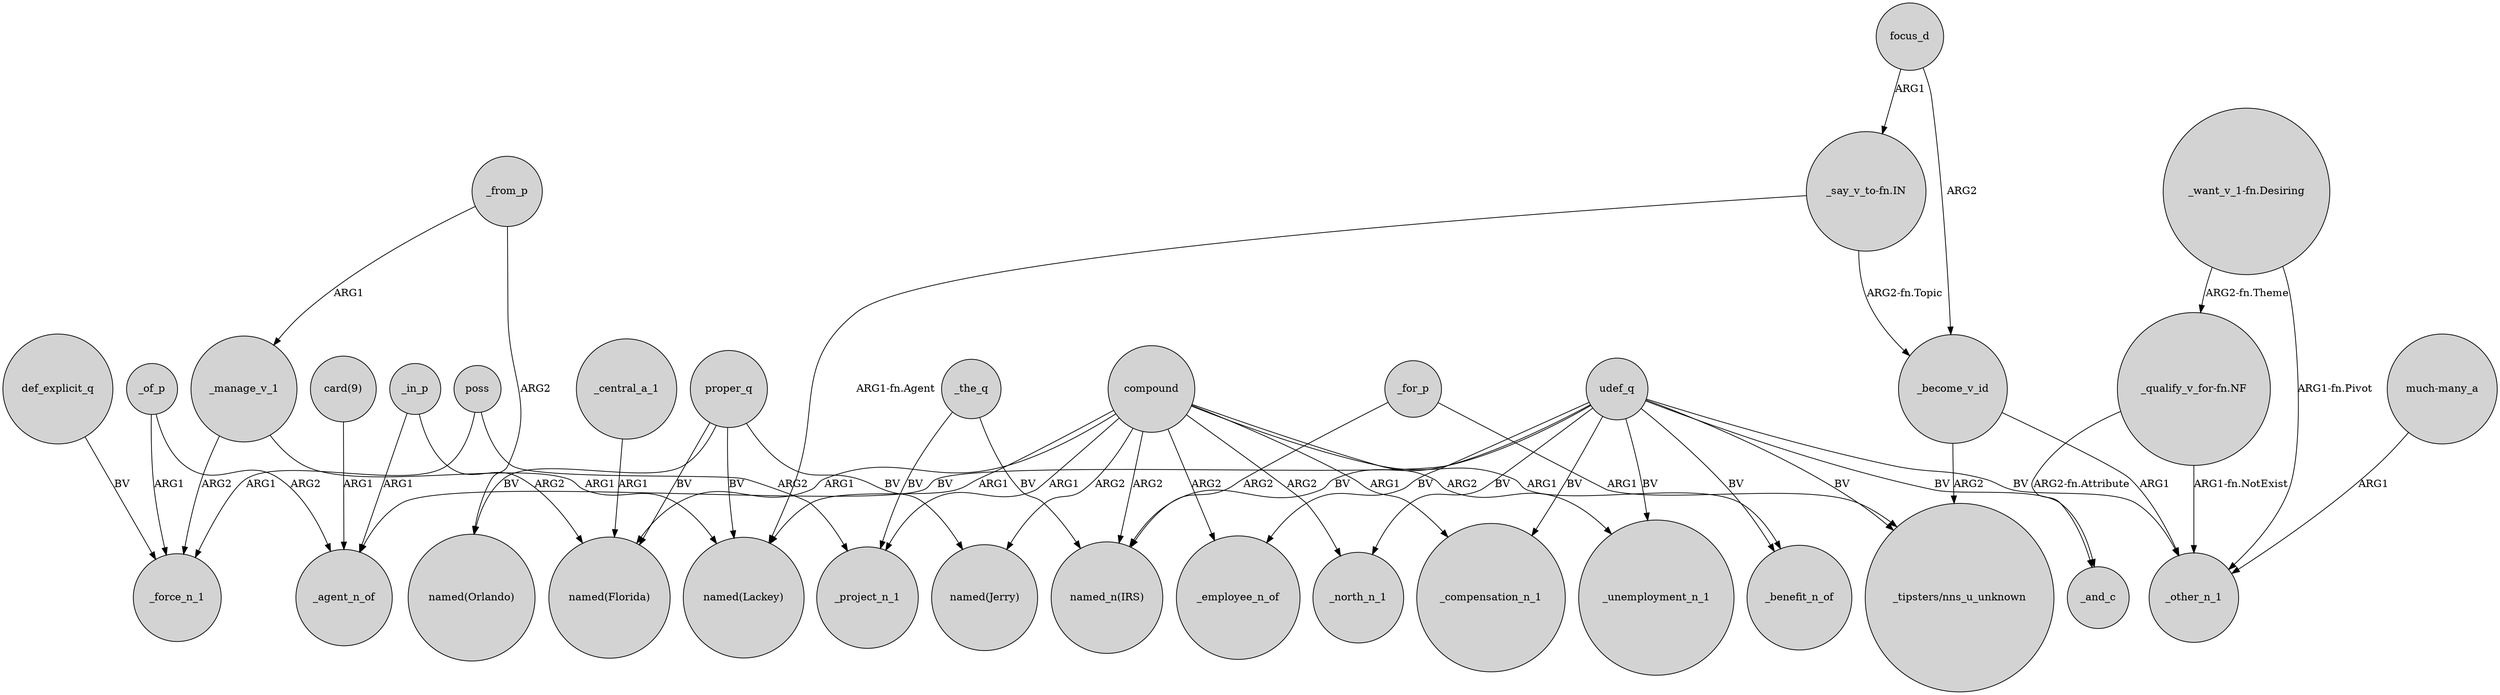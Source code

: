 digraph {
	node [shape=circle style=filled]
	_of_p -> _agent_n_of [label=ARG2]
	compound -> _project_n_1 [label=ARG1]
	udef_q -> _compensation_n_1 [label=BV]
	focus_d -> _become_v_id [label=ARG2]
	"_want_v_1-fn.Desiring" -> "_qualify_v_for-fn.NF" [label="ARG2-fn.Theme"]
	udef_q -> _employee_n_of [label=BV]
	poss -> _force_n_1 [label=ARG1]
	compound -> _employee_n_of [label=ARG2]
	_become_v_id -> "_tipsters/nns_u_unknown" [label=ARG2]
	proper_q -> "named(Orlando)" [label=BV]
	proper_q -> "named(Florida)" [label=BV]
	_for_p -> "named_n(IRS)" [label=ARG2]
	_for_p -> "_tipsters/nns_u_unknown" [label=ARG1]
	_manage_v_1 -> _force_n_1 [label=ARG2]
	"_say_v_to-fn.IN" -> _become_v_id [label="ARG2-fn.Topic"]
	_the_q -> _project_n_1 [label=BV]
	_of_p -> _force_n_1 [label=ARG1]
	poss -> _project_n_1 [label=ARG2]
	_in_p -> _agent_n_of [label=ARG1]
	"_say_v_to-fn.IN" -> "named(Lackey)" [label="ARG1-fn.Agent"]
	_become_v_id -> _other_n_1 [label=ARG1]
	udef_q -> _north_n_1 [label=BV]
	"_qualify_v_for-fn.NF" -> _other_n_1 [label="ARG1-fn.NotExist"]
	udef_q -> _other_n_1 [label=BV]
	udef_q -> _unemployment_n_1 [label=BV]
	compound -> _compensation_n_1 [label=ARG1]
	_manage_v_1 -> "named(Lackey)" [label=ARG1]
	compound -> "named(Jerry)" [label=ARG2]
	"much-many_a" -> _other_n_1 [label=ARG1]
	_from_p -> "named(Orlando)" [label=ARG2]
	compound -> _benefit_n_of [label=ARG1]
	proper_q -> "named(Jerry)" [label=BV]
	def_explicit_q -> _force_n_1 [label=BV]
	compound -> "named_n(IRS)" [label=ARG2]
	_in_p -> "named(Florida)" [label=ARG2]
	compound -> "named(Lackey)" [label=ARG1]
	"card(9)" -> _agent_n_of [label=ARG1]
	_central_a_1 -> "named(Florida)" [label=ARG1]
	udef_q -> "_tipsters/nns_u_unknown" [label=BV]
	udef_q -> "named_n(IRS)" [label=BV]
	_the_q -> "named_n(IRS)" [label=BV]
	_from_p -> _manage_v_1 [label=ARG1]
	compound -> "named(Florida)" [label=ARG1]
	compound -> _north_n_1 [label=ARG2]
	udef_q -> _and_c [label=BV]
	"_want_v_1-fn.Desiring" -> _other_n_1 [label="ARG1-fn.Pivot"]
	proper_q -> "named(Lackey)" [label=BV]
	"_qualify_v_for-fn.NF" -> _and_c [label="ARG2-fn.Attribute"]
	udef_q -> _benefit_n_of [label=BV]
	compound -> _unemployment_n_1 [label=ARG2]
	focus_d -> "_say_v_to-fn.IN" [label=ARG1]
	udef_q -> _agent_n_of [label=BV]
}
